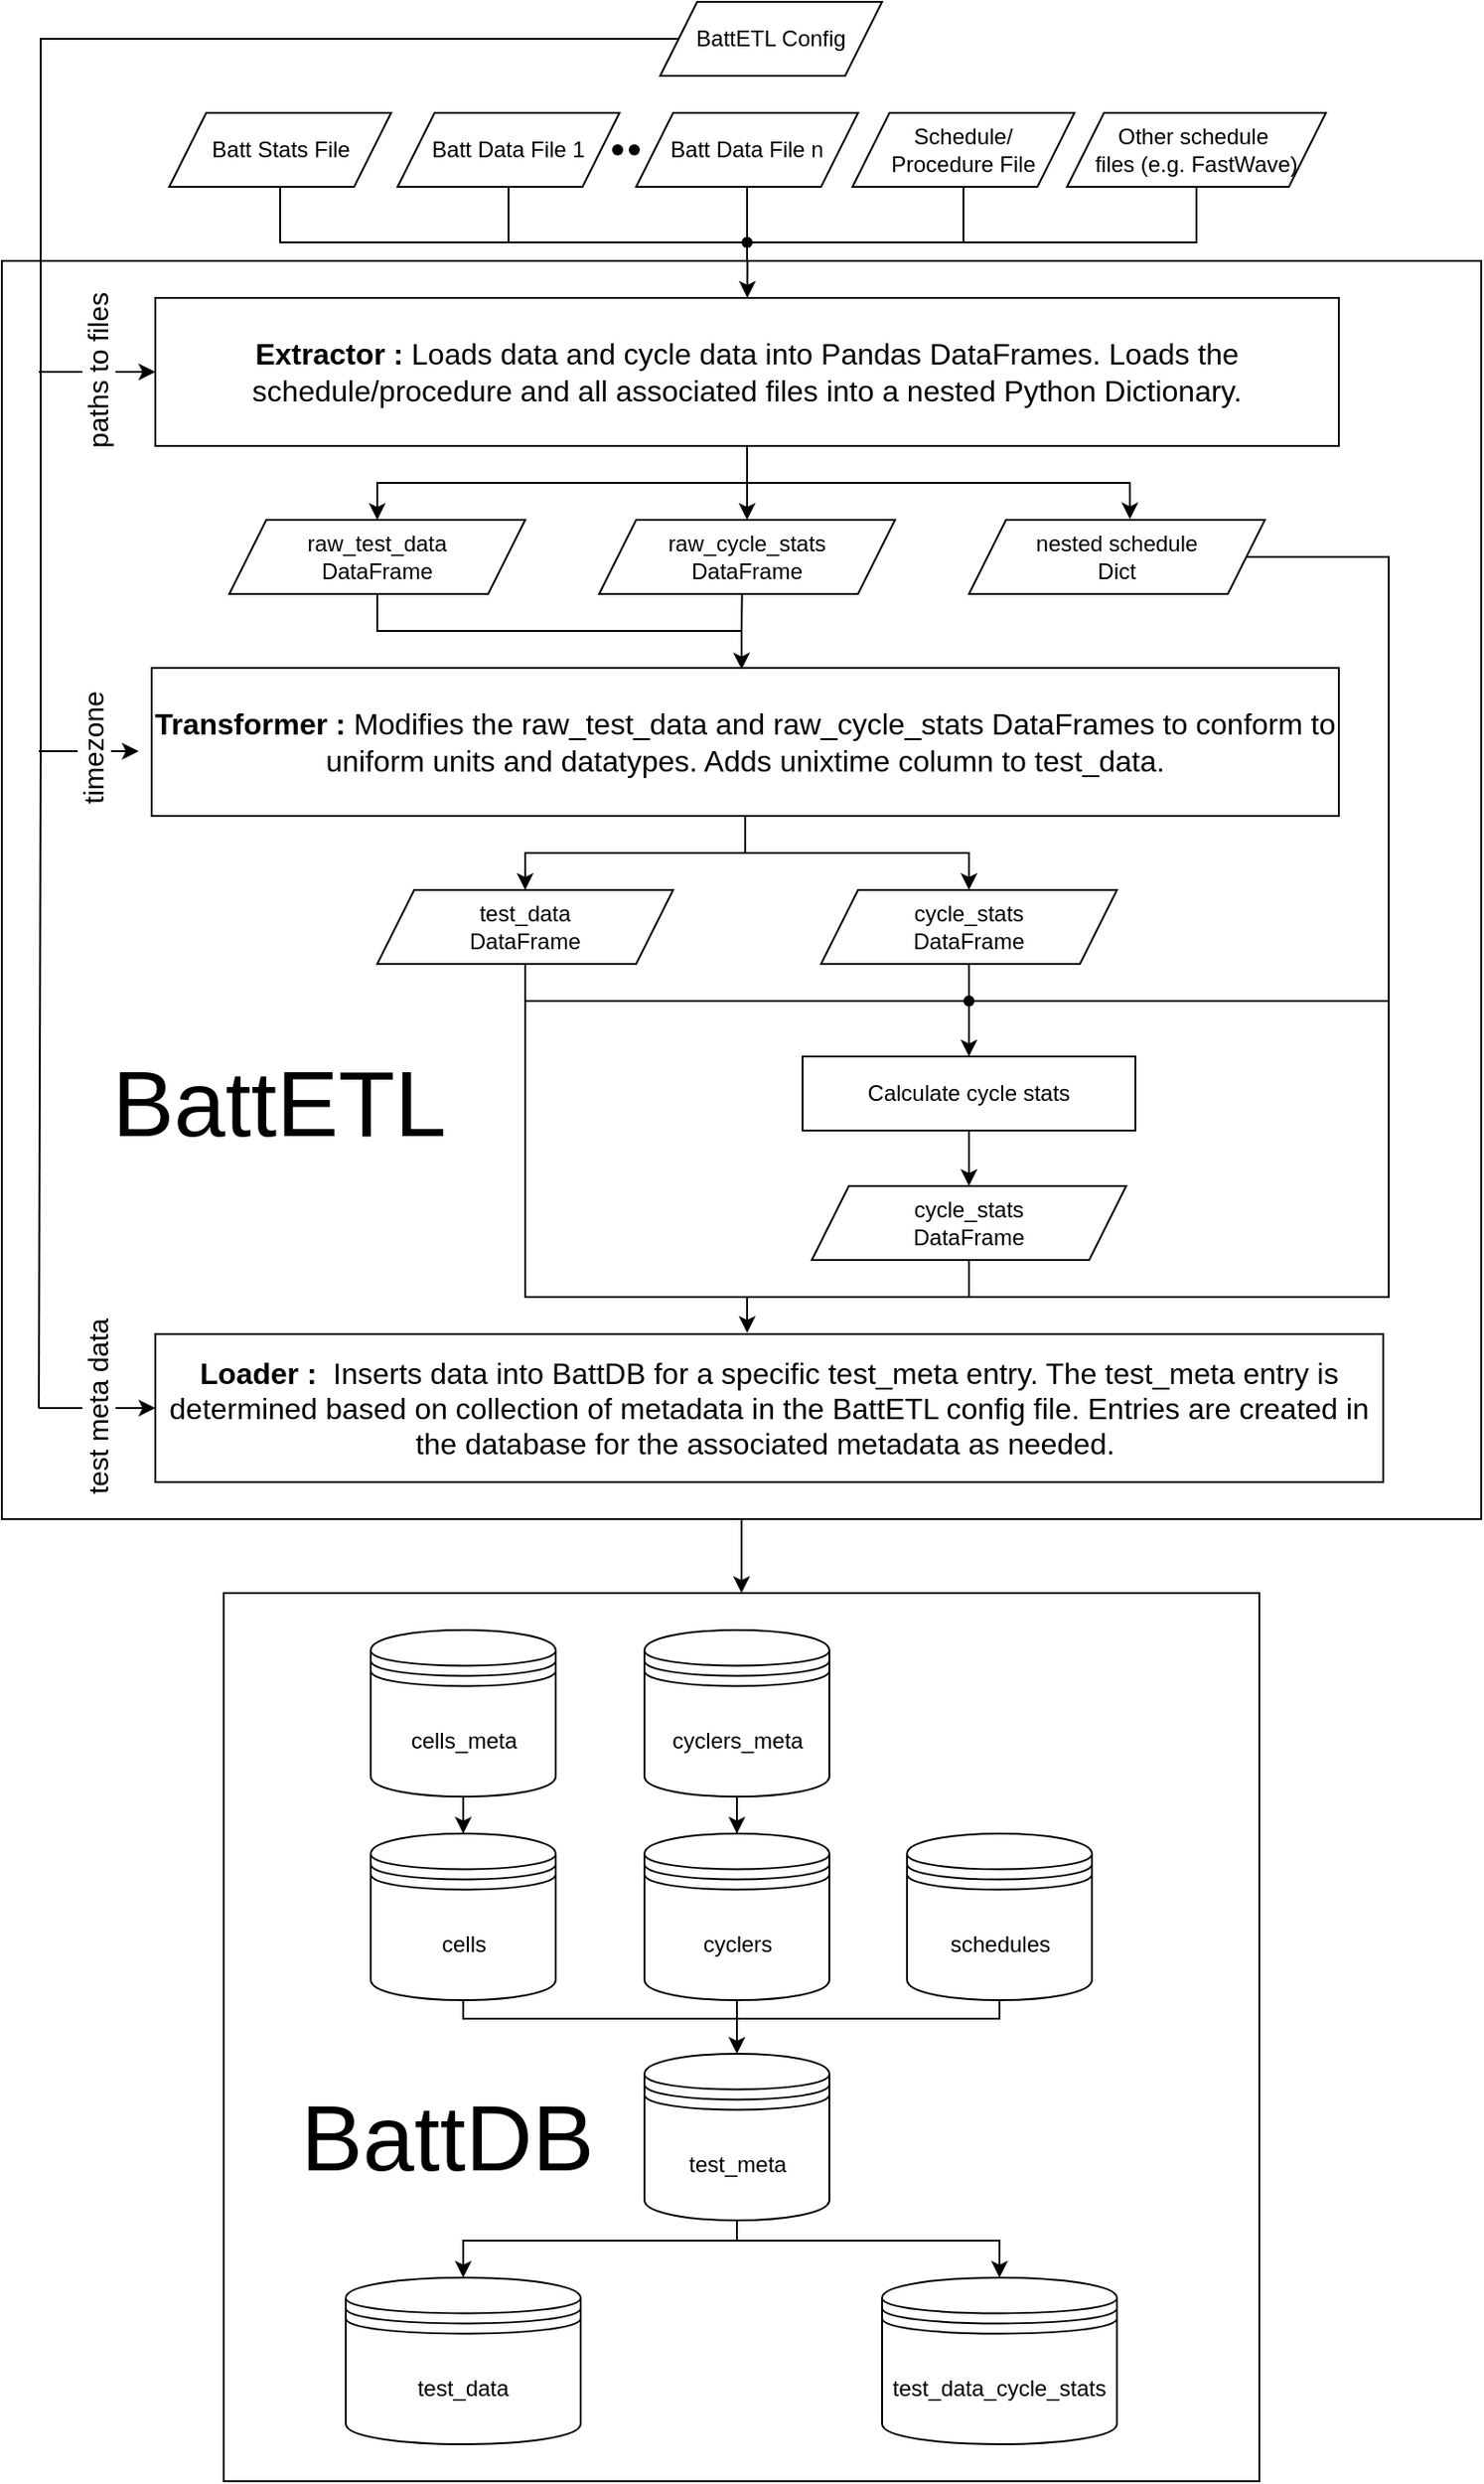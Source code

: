 <mxfile version="21.1.1" type="google">
  <diagram name="Page-1" id="bZ7ub5YmJMbykIk_4E4M">
    <mxGraphModel grid="1" page="1" gridSize="10" guides="1" tooltips="1" connect="1" arrows="1" fold="1" pageScale="1" pageWidth="827" pageHeight="1169" math="0" shadow="0">
      <root>
        <mxCell id="0" />
        <mxCell id="1" parent="0" />
        <mxCell id="7mmZjTf-KYviiAFGyHBc-240" value="" style="edgeStyle=orthogonalEdgeStyle;rounded=0;orthogonalLoop=1;jettySize=auto;html=1;" edge="1" parent="1" source="7mmZjTf-KYviiAFGyHBc-1" target="7mmZjTf-KYviiAFGyHBc-206">
          <mxGeometry relative="1" as="geometry" />
        </mxCell>
        <mxCell id="7mmZjTf-KYviiAFGyHBc-1" value="Batt Data File 1" style="shape=parallelogram;perimeter=parallelogramPerimeter;whiteSpace=wrap;html=1;fixedSize=1;" vertex="1" parent="1">
          <mxGeometry x="294" y="120" width="120" height="40" as="geometry" />
        </mxCell>
        <mxCell id="7mmZjTf-KYviiAFGyHBc-238" value="" style="edgeStyle=orthogonalEdgeStyle;rounded=0;orthogonalLoop=1;jettySize=auto;html=1;" edge="1" parent="1" source="7mmZjTf-KYviiAFGyHBc-2" target="7mmZjTf-KYviiAFGyHBc-206">
          <mxGeometry relative="1" as="geometry" />
        </mxCell>
        <mxCell id="7mmZjTf-KYviiAFGyHBc-2" value="Batt Data File n" style="shape=parallelogram;perimeter=parallelogramPerimeter;whiteSpace=wrap;html=1;fixedSize=1;" vertex="1" parent="1">
          <mxGeometry x="423" y="120" width="120" height="40" as="geometry" />
        </mxCell>
        <mxCell id="7mmZjTf-KYviiAFGyHBc-239" value="" style="edgeStyle=orthogonalEdgeStyle;rounded=0;orthogonalLoop=1;jettySize=auto;html=1;" edge="1" parent="1" source="7mmZjTf-KYviiAFGyHBc-3" target="7mmZjTf-KYviiAFGyHBc-206">
          <mxGeometry relative="1" as="geometry" />
        </mxCell>
        <mxCell id="7mmZjTf-KYviiAFGyHBc-3" value="Batt Stats File" style="shape=parallelogram;perimeter=parallelogramPerimeter;whiteSpace=wrap;html=1;fixedSize=1;" vertex="1" parent="1">
          <mxGeometry x="170.5" y="120" width="120" height="40" as="geometry" />
        </mxCell>
        <mxCell id="7mmZjTf-KYviiAFGyHBc-4" value="" style="shape=waypoint;sketch=0;fillStyle=solid;size=6;pointerEvents=1;points=[];fillColor=none;resizable=0;rotatable=0;perimeter=centerPerimeter;snapToPoint=1;" vertex="1" parent="1">
          <mxGeometry x="412" y="130" width="20" height="20" as="geometry" />
        </mxCell>
        <mxCell id="7mmZjTf-KYviiAFGyHBc-6" value="" style="shape=waypoint;sketch=0;fillStyle=solid;size=6;pointerEvents=1;points=[];fillColor=none;resizable=0;rotatable=0;perimeter=centerPerimeter;snapToPoint=1;" vertex="1" parent="1">
          <mxGeometry x="403" y="130" width="20" height="20" as="geometry" />
        </mxCell>
        <mxCell id="7mmZjTf-KYviiAFGyHBc-241" value="" style="edgeStyle=orthogonalEdgeStyle;rounded=0;orthogonalLoop=1;jettySize=auto;html=1;" edge="1" parent="1" source="7mmZjTf-KYviiAFGyHBc-7" target="7mmZjTf-KYviiAFGyHBc-206">
          <mxGeometry relative="1" as="geometry" />
        </mxCell>
        <mxCell id="7mmZjTf-KYviiAFGyHBc-7" value="Schedule/&lt;br&gt;Procedure File" style="shape=parallelogram;perimeter=parallelogramPerimeter;whiteSpace=wrap;html=1;fixedSize=1;" vertex="1" parent="1">
          <mxGeometry x="540" y="120" width="120" height="40" as="geometry" />
        </mxCell>
        <mxCell id="7mmZjTf-KYviiAFGyHBc-242" value="" style="edgeStyle=orthogonalEdgeStyle;rounded=0;orthogonalLoop=1;jettySize=auto;html=1;" edge="1" parent="1" source="7mmZjTf-KYviiAFGyHBc-8" target="7mmZjTf-KYviiAFGyHBc-206">
          <mxGeometry relative="1" as="geometry" />
        </mxCell>
        <mxCell id="7mmZjTf-KYviiAFGyHBc-8" value="Other schedule&amp;nbsp;&lt;br&gt;files (e.g. FastWave)" style="shape=parallelogram;perimeter=parallelogramPerimeter;whiteSpace=wrap;html=1;fixedSize=1;" vertex="1" parent="1">
          <mxGeometry x="656" y="120" width="140" height="40" as="geometry" />
        </mxCell>
        <mxCell id="7mmZjTf-KYviiAFGyHBc-173" value="" style="rounded=0;whiteSpace=wrap;html=1;" vertex="1" parent="1">
          <mxGeometry x="80" y="200" width="800" height="680" as="geometry" />
        </mxCell>
        <mxCell id="7mmZjTf-KYviiAFGyHBc-205" value="" style="edgeStyle=orthogonalEdgeStyle;rounded=0;orthogonalLoop=1;jettySize=auto;html=1;" edge="1" parent="1" source="7mmZjTf-KYviiAFGyHBc-206" target="7mmZjTf-KYviiAFGyHBc-211">
          <mxGeometry relative="1" as="geometry">
            <Array as="points">
              <mxPoint x="483" y="320" />
              <mxPoint x="483" y="320" />
            </Array>
          </mxGeometry>
        </mxCell>
        <mxCell id="7mmZjTf-KYviiAFGyHBc-206" value="&lt;font size=&quot;1&quot; style=&quot;&quot;&gt;&lt;b style=&quot;font-size: 16px;&quot;&gt;Extractor : &lt;/b&gt;&lt;span style=&quot;font-size: 16px;&quot;&gt;Loads data and cycle data into Pandas DataFrames. Loads the schedule/procedure and all associated files into a nested Python Dictionary.&lt;/span&gt;&lt;/font&gt;" style="rounded=0;whiteSpace=wrap;html=1;align=center;horizontal=1;verticalAlign=middle;" vertex="1" parent="1">
          <mxGeometry x="163" y="220" width="640" height="80" as="geometry" />
        </mxCell>
        <mxCell id="7mmZjTf-KYviiAFGyHBc-207" value="nested schedule&lt;br&gt;Dict" style="shape=parallelogram;perimeter=parallelogramPerimeter;whiteSpace=wrap;html=1;fixedSize=1;" vertex="1" parent="1">
          <mxGeometry x="603" y="340" width="160" height="40" as="geometry" />
        </mxCell>
        <mxCell id="7mmZjTf-KYviiAFGyHBc-209" value="raw_test_data&lt;br&gt;DataFrame" style="shape=parallelogram;perimeter=parallelogramPerimeter;whiteSpace=wrap;html=1;fixedSize=1;" vertex="1" parent="1">
          <mxGeometry x="203" y="340" width="160" height="40" as="geometry" />
        </mxCell>
        <mxCell id="7mmZjTf-KYviiAFGyHBc-211" value="raw_cycle_stats&lt;br&gt;DataFrame" style="shape=parallelogram;perimeter=parallelogramPerimeter;whiteSpace=wrap;html=1;fixedSize=1;" vertex="1" parent="1">
          <mxGeometry x="403" y="340" width="160" height="40" as="geometry" />
        </mxCell>
        <mxCell id="7mmZjTf-KYviiAFGyHBc-212" value="test_data&lt;br&gt;DataFrame" style="shape=parallelogram;perimeter=parallelogramPerimeter;whiteSpace=wrap;html=1;fixedSize=1;" vertex="1" parent="1">
          <mxGeometry x="283" y="540" width="160" height="40" as="geometry" />
        </mxCell>
        <mxCell id="7mmZjTf-KYviiAFGyHBc-213" value="" style="edgeStyle=orthogonalEdgeStyle;rounded=0;orthogonalLoop=1;jettySize=auto;html=1;" edge="1" parent="1" source="7mmZjTf-KYviiAFGyHBc-214" target="7mmZjTf-KYviiAFGyHBc-220">
          <mxGeometry relative="1" as="geometry" />
        </mxCell>
        <mxCell id="7mmZjTf-KYviiAFGyHBc-214" value="cycle_stats&lt;br&gt;DataFrame" style="shape=parallelogram;perimeter=parallelogramPerimeter;whiteSpace=wrap;html=1;fixedSize=1;" vertex="1" parent="1">
          <mxGeometry x="523" y="540" width="160" height="40" as="geometry" />
        </mxCell>
        <mxCell id="7mmZjTf-KYviiAFGyHBc-215" value="" style="endArrow=none;html=1;rounded=0;exitDx=0;exitDy=0;" edge="1" parent="1">
          <mxGeometry width="50" height="50" relative="1" as="geometry">
            <mxPoint x="101" y="465" as="sourcePoint" />
            <mxPoint x="100" y="820" as="targetPoint" />
          </mxGeometry>
        </mxCell>
        <mxCell id="7mmZjTf-KYviiAFGyHBc-216" value="&lt;font style=&quot;font-size: 15px;&quot;&gt;paths to files&lt;/font&gt;" style="endArrow=classic;html=1;rounded=0;entryX=0;entryY=0.5;entryDx=0;entryDy=0;horizontal=0;" edge="1" parent="1" target="7mmZjTf-KYviiAFGyHBc-206">
          <mxGeometry width="50" height="50" relative="1" as="geometry">
            <mxPoint x="100" y="260" as="sourcePoint" />
            <mxPoint x="323" y="570" as="targetPoint" />
          </mxGeometry>
        </mxCell>
        <mxCell id="7mmZjTf-KYviiAFGyHBc-217" value="" style="endArrow=classic;html=1;rounded=0;" edge="1" parent="1">
          <mxGeometry width="50" height="50" relative="1" as="geometry">
            <mxPoint x="100" y="465" as="sourcePoint" />
            <mxPoint x="154" y="465" as="targetPoint" />
          </mxGeometry>
        </mxCell>
        <mxCell id="7mmZjTf-KYviiAFGyHBc-218" value="&lt;font style=&quot;font-size: 15px;&quot;&gt;timezone&lt;/font&gt;" style="edgeLabel;html=1;align=center;verticalAlign=middle;resizable=0;points=[];horizontal=0;" connectable="0" vertex="1" parent="7mmZjTf-KYviiAFGyHBc-217">
          <mxGeometry x="0.053" y="1" relative="1" as="geometry">
            <mxPoint as="offset" />
          </mxGeometry>
        </mxCell>
        <mxCell id="7mmZjTf-KYviiAFGyHBc-219" value="" style="edgeStyle=orthogonalEdgeStyle;rounded=0;orthogonalLoop=1;jettySize=auto;html=1;" edge="1" parent="1" source="7mmZjTf-KYviiAFGyHBc-220" target="7mmZjTf-KYviiAFGyHBc-221">
          <mxGeometry relative="1" as="geometry" />
        </mxCell>
        <mxCell id="7mmZjTf-KYviiAFGyHBc-220" value="Calculate cycle stats" style="rounded=0;whiteSpace=wrap;html=1;" vertex="1" parent="1">
          <mxGeometry x="513" y="630" width="180" height="40" as="geometry" />
        </mxCell>
        <mxCell id="7mmZjTf-KYviiAFGyHBc-221" value="cycle_stats&lt;br&gt;DataFrame" style="shape=parallelogram;perimeter=parallelogramPerimeter;whiteSpace=wrap;html=1;fixedSize=1;" vertex="1" parent="1">
          <mxGeometry x="518" y="700" width="170" height="40" as="geometry" />
        </mxCell>
        <mxCell id="7mmZjTf-KYviiAFGyHBc-222" value="" style="endArrow=none;html=1;rounded=0;exitX=0;exitY=0.5;exitDx=0;exitDy=0;" edge="1" parent="1" source="7mmZjTf-KYviiAFGyHBc-274">
          <mxGeometry width="50" height="50" relative="1" as="geometry">
            <mxPoint x="101" y="110" as="sourcePoint" />
            <mxPoint x="101" y="260" as="targetPoint" />
            <Array as="points">
              <mxPoint x="101" y="80" />
            </Array>
          </mxGeometry>
        </mxCell>
        <mxCell id="7mmZjTf-KYviiAFGyHBc-223" value="" style="edgeStyle=orthogonalEdgeStyle;rounded=0;orthogonalLoop=1;jettySize=auto;html=1;entryX=0.5;entryY=0;entryDx=0;entryDy=0;" edge="1" parent="1" source="7mmZjTf-KYviiAFGyHBc-224" target="7mmZjTf-KYviiAFGyHBc-214">
          <mxGeometry relative="1" as="geometry">
            <mxPoint x="483" y="580" as="targetPoint" />
          </mxGeometry>
        </mxCell>
        <mxCell id="7mmZjTf-KYviiAFGyHBc-224" value="&lt;font size=&quot;1&quot; style=&quot;&quot;&gt;&lt;b style=&quot;font-size: 16px;&quot;&gt;Transformer : &lt;/b&gt;&lt;span style=&quot;font-size: 16px;&quot;&gt;Modifies the raw_test_data and raw_cycle_stats DataFrames to conform to uniform units and datatypes. Adds unixtime column to test_data.&lt;/span&gt;&lt;/font&gt;" style="rounded=0;whiteSpace=wrap;html=1;align=center;horizontal=1;verticalAlign=middle;" vertex="1" parent="1">
          <mxGeometry x="161" y="420" width="642" height="80" as="geometry" />
        </mxCell>
        <mxCell id="7mmZjTf-KYviiAFGyHBc-225" value="" style="endArrow=none;html=1;rounded=0;exitDx=0;exitDy=0;" edge="1" parent="1">
          <mxGeometry width="50" height="50" relative="1" as="geometry">
            <mxPoint x="101" y="260" as="sourcePoint" />
            <mxPoint x="101" y="465" as="targetPoint" />
          </mxGeometry>
        </mxCell>
        <mxCell id="7mmZjTf-KYviiAFGyHBc-226" value="" style="endArrow=classic;html=1;rounded=0;entryDx=0;entryDy=0;horizontal=0;" edge="1" parent="1">
          <mxGeometry width="50" height="50" relative="1" as="geometry">
            <mxPoint x="101" y="260" as="sourcePoint" />
            <mxPoint x="101" y="260" as="targetPoint" />
          </mxGeometry>
        </mxCell>
        <mxCell id="7mmZjTf-KYviiAFGyHBc-227" value="" style="endArrow=none;html=1;rounded=0;entryX=1;entryY=0.5;entryDx=0;entryDy=0;" edge="1" parent="1" target="7mmZjTf-KYviiAFGyHBc-207">
          <mxGeometry width="50" height="50" relative="1" as="geometry">
            <mxPoint x="603" y="600" as="sourcePoint" />
            <mxPoint x="583" y="450" as="targetPoint" />
            <Array as="points">
              <mxPoint x="830" y="600" />
              <mxPoint x="830" y="360" />
            </Array>
          </mxGeometry>
        </mxCell>
        <mxCell id="7mmZjTf-KYviiAFGyHBc-228" value="" style="endArrow=none;html=1;rounded=0;entryX=0.5;entryY=1;entryDx=0;entryDy=0;" edge="1" parent="1" target="7mmZjTf-KYviiAFGyHBc-212">
          <mxGeometry width="50" height="50" relative="1" as="geometry">
            <mxPoint x="603" y="600" as="sourcePoint" />
            <mxPoint x="353" y="600" as="targetPoint" />
            <Array as="points">
              <mxPoint x="363" y="600" />
            </Array>
          </mxGeometry>
        </mxCell>
        <mxCell id="7mmZjTf-KYviiAFGyHBc-229" value="" style="endArrow=classic;html=1;rounded=0;entryX=0.5;entryY=0;entryDx=0;entryDy=0;" edge="1" parent="1" target="7mmZjTf-KYviiAFGyHBc-212">
          <mxGeometry width="50" height="50" relative="1" as="geometry">
            <mxPoint x="483" y="520" as="sourcePoint" />
            <mxPoint x="503" y="560" as="targetPoint" />
            <Array as="points">
              <mxPoint x="363" y="520" />
            </Array>
          </mxGeometry>
        </mxCell>
        <mxCell id="7mmZjTf-KYviiAFGyHBc-230" value="&lt;font size=&quot;1&quot; style=&quot;&quot;&gt;&lt;b style=&quot;font-size: 16px;&quot;&gt;Loader :&amp;nbsp; &lt;/b&gt;&lt;span style=&quot;font-size: 16px;&quot;&gt;Inserts data into BattDB for a specific test_meta entry. The test_meta entry is determined based on collection of metadata in the BattETL config file. Entries are created in the database for the associated metadata as needed.&lt;/span&gt;&lt;span style=&quot;font-size: 16px;&quot;&gt;&amp;nbsp;&lt;/span&gt;&lt;/font&gt;" style="rounded=0;whiteSpace=wrap;html=1;align=center;horizontal=1;verticalAlign=middle;" vertex="1" parent="1">
          <mxGeometry x="163" y="780" width="664" height="80" as="geometry" />
        </mxCell>
        <mxCell id="7mmZjTf-KYviiAFGyHBc-231" value="" style="endArrow=classic;html=1;rounded=0;entryX=0.482;entryY=-0.008;entryDx=0;entryDy=0;entryPerimeter=0;" edge="1" parent="1" target="7mmZjTf-KYviiAFGyHBc-230">
          <mxGeometry width="50" height="50" relative="1" as="geometry">
            <mxPoint x="363" y="600" as="sourcePoint" />
            <mxPoint x="603" y="720" as="targetPoint" />
            <Array as="points">
              <mxPoint x="363" y="760" />
              <mxPoint x="483" y="760" />
            </Array>
          </mxGeometry>
        </mxCell>
        <mxCell id="7mmZjTf-KYviiAFGyHBc-232" value="" style="endArrow=none;html=1;rounded=0;entryX=0.5;entryY=1;entryDx=0;entryDy=0;" edge="1" parent="1" target="7mmZjTf-KYviiAFGyHBc-221">
          <mxGeometry width="50" height="50" relative="1" as="geometry">
            <mxPoint x="483" y="760" as="sourcePoint" />
            <mxPoint x="533" y="730" as="targetPoint" />
            <Array as="points">
              <mxPoint x="603" y="760" />
            </Array>
          </mxGeometry>
        </mxCell>
        <mxCell id="7mmZjTf-KYviiAFGyHBc-233" value="" style="endArrow=classic;html=1;rounded=0;entryX=0.5;entryY=0;entryDx=0;entryDy=0;" edge="1" parent="1" target="7mmZjTf-KYviiAFGyHBc-209">
          <mxGeometry width="50" height="50" relative="1" as="geometry">
            <mxPoint x="483" y="320" as="sourcePoint" />
            <mxPoint x="513" y="270" as="targetPoint" />
            <Array as="points">
              <mxPoint x="283" y="320" />
            </Array>
          </mxGeometry>
        </mxCell>
        <mxCell id="7mmZjTf-KYviiAFGyHBc-234" value="" style="endArrow=classic;html=1;rounded=0;entryX=0.544;entryY=-0.009;entryDx=0;entryDy=0;entryPerimeter=0;" edge="1" parent="1" target="7mmZjTf-KYviiAFGyHBc-207">
          <mxGeometry width="50" height="50" relative="1" as="geometry">
            <mxPoint x="483" y="320" as="sourcePoint" />
            <mxPoint x="633" y="270" as="targetPoint" />
            <Array as="points">
              <mxPoint x="690" y="320" />
            </Array>
          </mxGeometry>
        </mxCell>
        <mxCell id="7mmZjTf-KYviiAFGyHBc-235" value="test meta data" style="endArrow=classic;html=1;rounded=0;entryX=0;entryY=0.5;entryDx=0;entryDy=0;horizontal=0;fontSize=15;" edge="1" parent="1" target="7mmZjTf-KYviiAFGyHBc-230">
          <mxGeometry width="50" height="50" relative="1" as="geometry">
            <mxPoint x="100" y="820" as="sourcePoint" />
            <mxPoint x="683" y="710" as="targetPoint" />
          </mxGeometry>
        </mxCell>
        <mxCell id="7mmZjTf-KYviiAFGyHBc-243" value="" style="endArrow=classic;html=1;rounded=0;exitX=0.504;exitY=0;exitDx=0;exitDy=0;exitPerimeter=0;" edge="1" parent="1" source="7mmZjTf-KYviiAFGyHBc-173" target="7mmZjTf-KYviiAFGyHBc-206">
          <mxGeometry width="50" height="50" relative="1" as="geometry">
            <mxPoint x="450" y="290" as="sourcePoint" />
            <mxPoint x="500" y="240" as="targetPoint" />
          </mxGeometry>
        </mxCell>
        <mxCell id="7mmZjTf-KYviiAFGyHBc-244" value="" style="rounded=0;whiteSpace=wrap;html=1;" vertex="1" parent="1">
          <mxGeometry x="200" y="920" width="560" height="480" as="geometry" />
        </mxCell>
        <mxCell id="7mmZjTf-KYviiAFGyHBc-247" value="test_data_cycle_stats" style="shape=datastore;whiteSpace=wrap;html=1;" vertex="1" parent="1">
          <mxGeometry x="556" y="1290" width="127" height="90" as="geometry" />
        </mxCell>
        <mxCell id="7mmZjTf-KYviiAFGyHBc-257" value="" style="edgeStyle=orthogonalEdgeStyle;rounded=0;orthogonalLoop=1;jettySize=auto;html=1;" edge="1" parent="1" source="7mmZjTf-KYviiAFGyHBc-248" target="7mmZjTf-KYviiAFGyHBc-249">
          <mxGeometry relative="1" as="geometry" />
        </mxCell>
        <mxCell id="7mmZjTf-KYviiAFGyHBc-248" value="cells_meta" style="shape=datastore;whiteSpace=wrap;html=1;" vertex="1" parent="1">
          <mxGeometry x="279.5" y="940" width="100" height="90" as="geometry" />
        </mxCell>
        <mxCell id="7mmZjTf-KYviiAFGyHBc-249" value="cells" style="shape=datastore;whiteSpace=wrap;html=1;" vertex="1" parent="1">
          <mxGeometry x="279.5" y="1050" width="100" height="90" as="geometry" />
        </mxCell>
        <mxCell id="7mmZjTf-KYviiAFGyHBc-258" value="" style="edgeStyle=orthogonalEdgeStyle;rounded=0;orthogonalLoop=1;jettySize=auto;html=1;" edge="1" parent="1" source="7mmZjTf-KYviiAFGyHBc-250" target="7mmZjTf-KYviiAFGyHBc-251">
          <mxGeometry relative="1" as="geometry" />
        </mxCell>
        <mxCell id="7mmZjTf-KYviiAFGyHBc-250" value="cyclers_meta" style="shape=datastore;whiteSpace=wrap;html=1;" vertex="1" parent="1">
          <mxGeometry x="427.5" y="940" width="100" height="90" as="geometry" />
        </mxCell>
        <mxCell id="7mmZjTf-KYviiAFGyHBc-259" value="" style="edgeStyle=orthogonalEdgeStyle;rounded=0;orthogonalLoop=1;jettySize=auto;html=1;" edge="1" parent="1" source="7mmZjTf-KYviiAFGyHBc-251" target="7mmZjTf-KYviiAFGyHBc-254">
          <mxGeometry relative="1" as="geometry" />
        </mxCell>
        <mxCell id="7mmZjTf-KYviiAFGyHBc-251" value="cyclers" style="shape=datastore;whiteSpace=wrap;html=1;" vertex="1" parent="1">
          <mxGeometry x="427.5" y="1050" width="100" height="90" as="geometry" />
        </mxCell>
        <mxCell id="7mmZjTf-KYviiAFGyHBc-252" value="schedules" style="shape=datastore;whiteSpace=wrap;html=1;" vertex="1" parent="1">
          <mxGeometry x="569.5" y="1050" width="100" height="90" as="geometry" />
        </mxCell>
        <mxCell id="7mmZjTf-KYviiAFGyHBc-254" value="test_meta" style="shape=datastore;whiteSpace=wrap;html=1;" vertex="1" parent="1">
          <mxGeometry x="427.5" y="1169" width="100" height="90" as="geometry" />
        </mxCell>
        <mxCell id="7mmZjTf-KYviiAFGyHBc-255" value="test_data" style="shape=datastore;whiteSpace=wrap;html=1;" vertex="1" parent="1">
          <mxGeometry x="266" y="1290" width="127" height="90" as="geometry" />
        </mxCell>
        <mxCell id="7mmZjTf-KYviiAFGyHBc-256" value="" style="endArrow=classic;html=1;rounded=0;exitX=0.5;exitY=1;exitDx=0;exitDy=0;entryX=0.5;entryY=0;entryDx=0;entryDy=0;" edge="1" parent="1" source="7mmZjTf-KYviiAFGyHBc-173" target="7mmZjTf-KYviiAFGyHBc-244">
          <mxGeometry width="50" height="50" relative="1" as="geometry">
            <mxPoint x="620" y="1070" as="sourcePoint" />
            <mxPoint x="670" y="1020" as="targetPoint" />
          </mxGeometry>
        </mxCell>
        <mxCell id="7mmZjTf-KYviiAFGyHBc-260" value="" style="endArrow=none;html=1;rounded=0;exitX=0.5;exitY=1;exitDx=0;exitDy=0;" edge="1" parent="1" source="7mmZjTf-KYviiAFGyHBc-249">
          <mxGeometry width="50" height="50" relative="1" as="geometry">
            <mxPoint x="509.5" y="1190" as="sourcePoint" />
            <mxPoint x="479.5" y="1150" as="targetPoint" />
            <Array as="points">
              <mxPoint x="329.5" y="1150" />
            </Array>
          </mxGeometry>
        </mxCell>
        <mxCell id="7mmZjTf-KYviiAFGyHBc-261" value="" style="endArrow=none;html=1;rounded=0;entryX=0.5;entryY=1;entryDx=0;entryDy=0;" edge="1" parent="1" target="7mmZjTf-KYviiAFGyHBc-252">
          <mxGeometry width="50" height="50" relative="1" as="geometry">
            <mxPoint x="479.5" y="1150" as="sourcePoint" />
            <mxPoint x="559.5" y="1140" as="targetPoint" />
            <Array as="points">
              <mxPoint x="619.5" y="1150" />
            </Array>
          </mxGeometry>
        </mxCell>
        <mxCell id="7mmZjTf-KYviiAFGyHBc-262" value="" style="endArrow=classic;html=1;rounded=0;entryX=0.5;entryY=0;entryDx=0;entryDy=0;exitX=0.5;exitY=1;exitDx=0;exitDy=0;" edge="1" parent="1" source="7mmZjTf-KYviiAFGyHBc-254" target="7mmZjTf-KYviiAFGyHBc-255">
          <mxGeometry width="50" height="50" relative="1" as="geometry">
            <mxPoint x="439.5" y="1120" as="sourcePoint" />
            <mxPoint x="489.5" y="1070" as="targetPoint" />
            <Array as="points">
              <mxPoint x="477.5" y="1270" />
              <mxPoint x="329.5" y="1270" />
            </Array>
          </mxGeometry>
        </mxCell>
        <mxCell id="7mmZjTf-KYviiAFGyHBc-263" value="" style="endArrow=classic;html=1;rounded=0;entryX=0.5;entryY=0;entryDx=0;entryDy=0;" edge="1" parent="1" target="7mmZjTf-KYviiAFGyHBc-247">
          <mxGeometry width="50" height="50" relative="1" as="geometry">
            <mxPoint x="469.5" y="1270" as="sourcePoint" />
            <mxPoint x="469.5" y="1180" as="targetPoint" />
            <Array as="points">
              <mxPoint x="619.5" y="1270" />
            </Array>
          </mxGeometry>
        </mxCell>
        <mxCell id="7mmZjTf-KYviiAFGyHBc-265" value="&lt;font style=&quot;font-size: 50px;&quot;&gt;BattETL&lt;/font&gt;" style="text;html=1;strokeColor=none;fillColor=none;align=center;verticalAlign=middle;whiteSpace=wrap;rounded=0;" vertex="1" parent="1">
          <mxGeometry x="200" y="640" width="60" height="30" as="geometry" />
        </mxCell>
        <mxCell id="7mmZjTf-KYviiAFGyHBc-272" value="&lt;font style=&quot;font-size: 50px;&quot;&gt;BattDB&lt;/font&gt;" style="text;html=1;strokeColor=none;fillColor=none;align=center;verticalAlign=middle;whiteSpace=wrap;rounded=0;" vertex="1" parent="1">
          <mxGeometry x="290.5" y="1199" width="60" height="30" as="geometry" />
        </mxCell>
        <mxCell id="7mmZjTf-KYviiAFGyHBc-274" value="BattETL Config" style="shape=parallelogram;perimeter=parallelogramPerimeter;whiteSpace=wrap;html=1;fixedSize=1;" vertex="1" parent="1">
          <mxGeometry x="436" y="60" width="120" height="40" as="geometry" />
        </mxCell>
        <mxCell id="Cl9q7VHHkVEgwNcZaRg_-2" value="" style="endArrow=none;html=1;rounded=0;entryX=1;entryY=0.5;entryDx=0;entryDy=0;" edge="1" parent="1" target="7mmZjTf-KYviiAFGyHBc-207">
          <mxGeometry width="50" height="50" relative="1" as="geometry">
            <mxPoint x="603" y="760" as="sourcePoint" />
            <mxPoint x="790" y="650" as="targetPoint" />
            <Array as="points">
              <mxPoint x="830" y="760" />
              <mxPoint x="830" y="360" />
            </Array>
          </mxGeometry>
        </mxCell>
        <mxCell id="Cl9q7VHHkVEgwNcZaRg_-3" value="" style="shape=waypoint;sketch=0;fillStyle=solid;size=6;pointerEvents=1;points=[];fillColor=none;resizable=0;rotatable=0;perimeter=centerPerimeter;snapToPoint=1;" vertex="1" parent="1">
          <mxGeometry x="593" y="590" width="20" height="20" as="geometry" />
        </mxCell>
        <mxCell id="Cl9q7VHHkVEgwNcZaRg_-8" value="" style="shape=waypoint;sketch=0;fillStyle=solid;size=6;pointerEvents=1;points=[];fillColor=none;resizable=0;rotatable=0;perimeter=centerPerimeter;snapToPoint=1;" vertex="1" parent="1">
          <mxGeometry x="473" y="180" width="20" height="20" as="geometry" />
        </mxCell>
        <mxCell id="Cl9q7VHHkVEgwNcZaRg_-10" value="" style="endArrow=classic;html=1;rounded=0;exitX=0.5;exitY=1;exitDx=0;exitDy=0;entryX=0.497;entryY=0.01;entryDx=0;entryDy=0;entryPerimeter=0;" edge="1" parent="1" source="7mmZjTf-KYviiAFGyHBc-209" target="7mmZjTf-KYviiAFGyHBc-224">
          <mxGeometry width="50" height="50" relative="1" as="geometry">
            <mxPoint x="370" y="440" as="sourcePoint" />
            <mxPoint x="490" y="420" as="targetPoint" />
            <Array as="points">
              <mxPoint x="283" y="400" />
              <mxPoint x="480" y="400" />
            </Array>
          </mxGeometry>
        </mxCell>
        <mxCell id="Cl9q7VHHkVEgwNcZaRg_-11" value="" style="endArrow=none;html=1;rounded=0;exitX=0.483;exitY=0.988;exitDx=0;exitDy=0;exitPerimeter=0;" edge="1" parent="1" source="7mmZjTf-KYviiAFGyHBc-211">
          <mxGeometry width="50" height="50" relative="1" as="geometry">
            <mxPoint x="390" y="460" as="sourcePoint" />
            <mxPoint x="480" y="400" as="targetPoint" />
          </mxGeometry>
        </mxCell>
      </root>
    </mxGraphModel>
  </diagram>
</mxfile>
